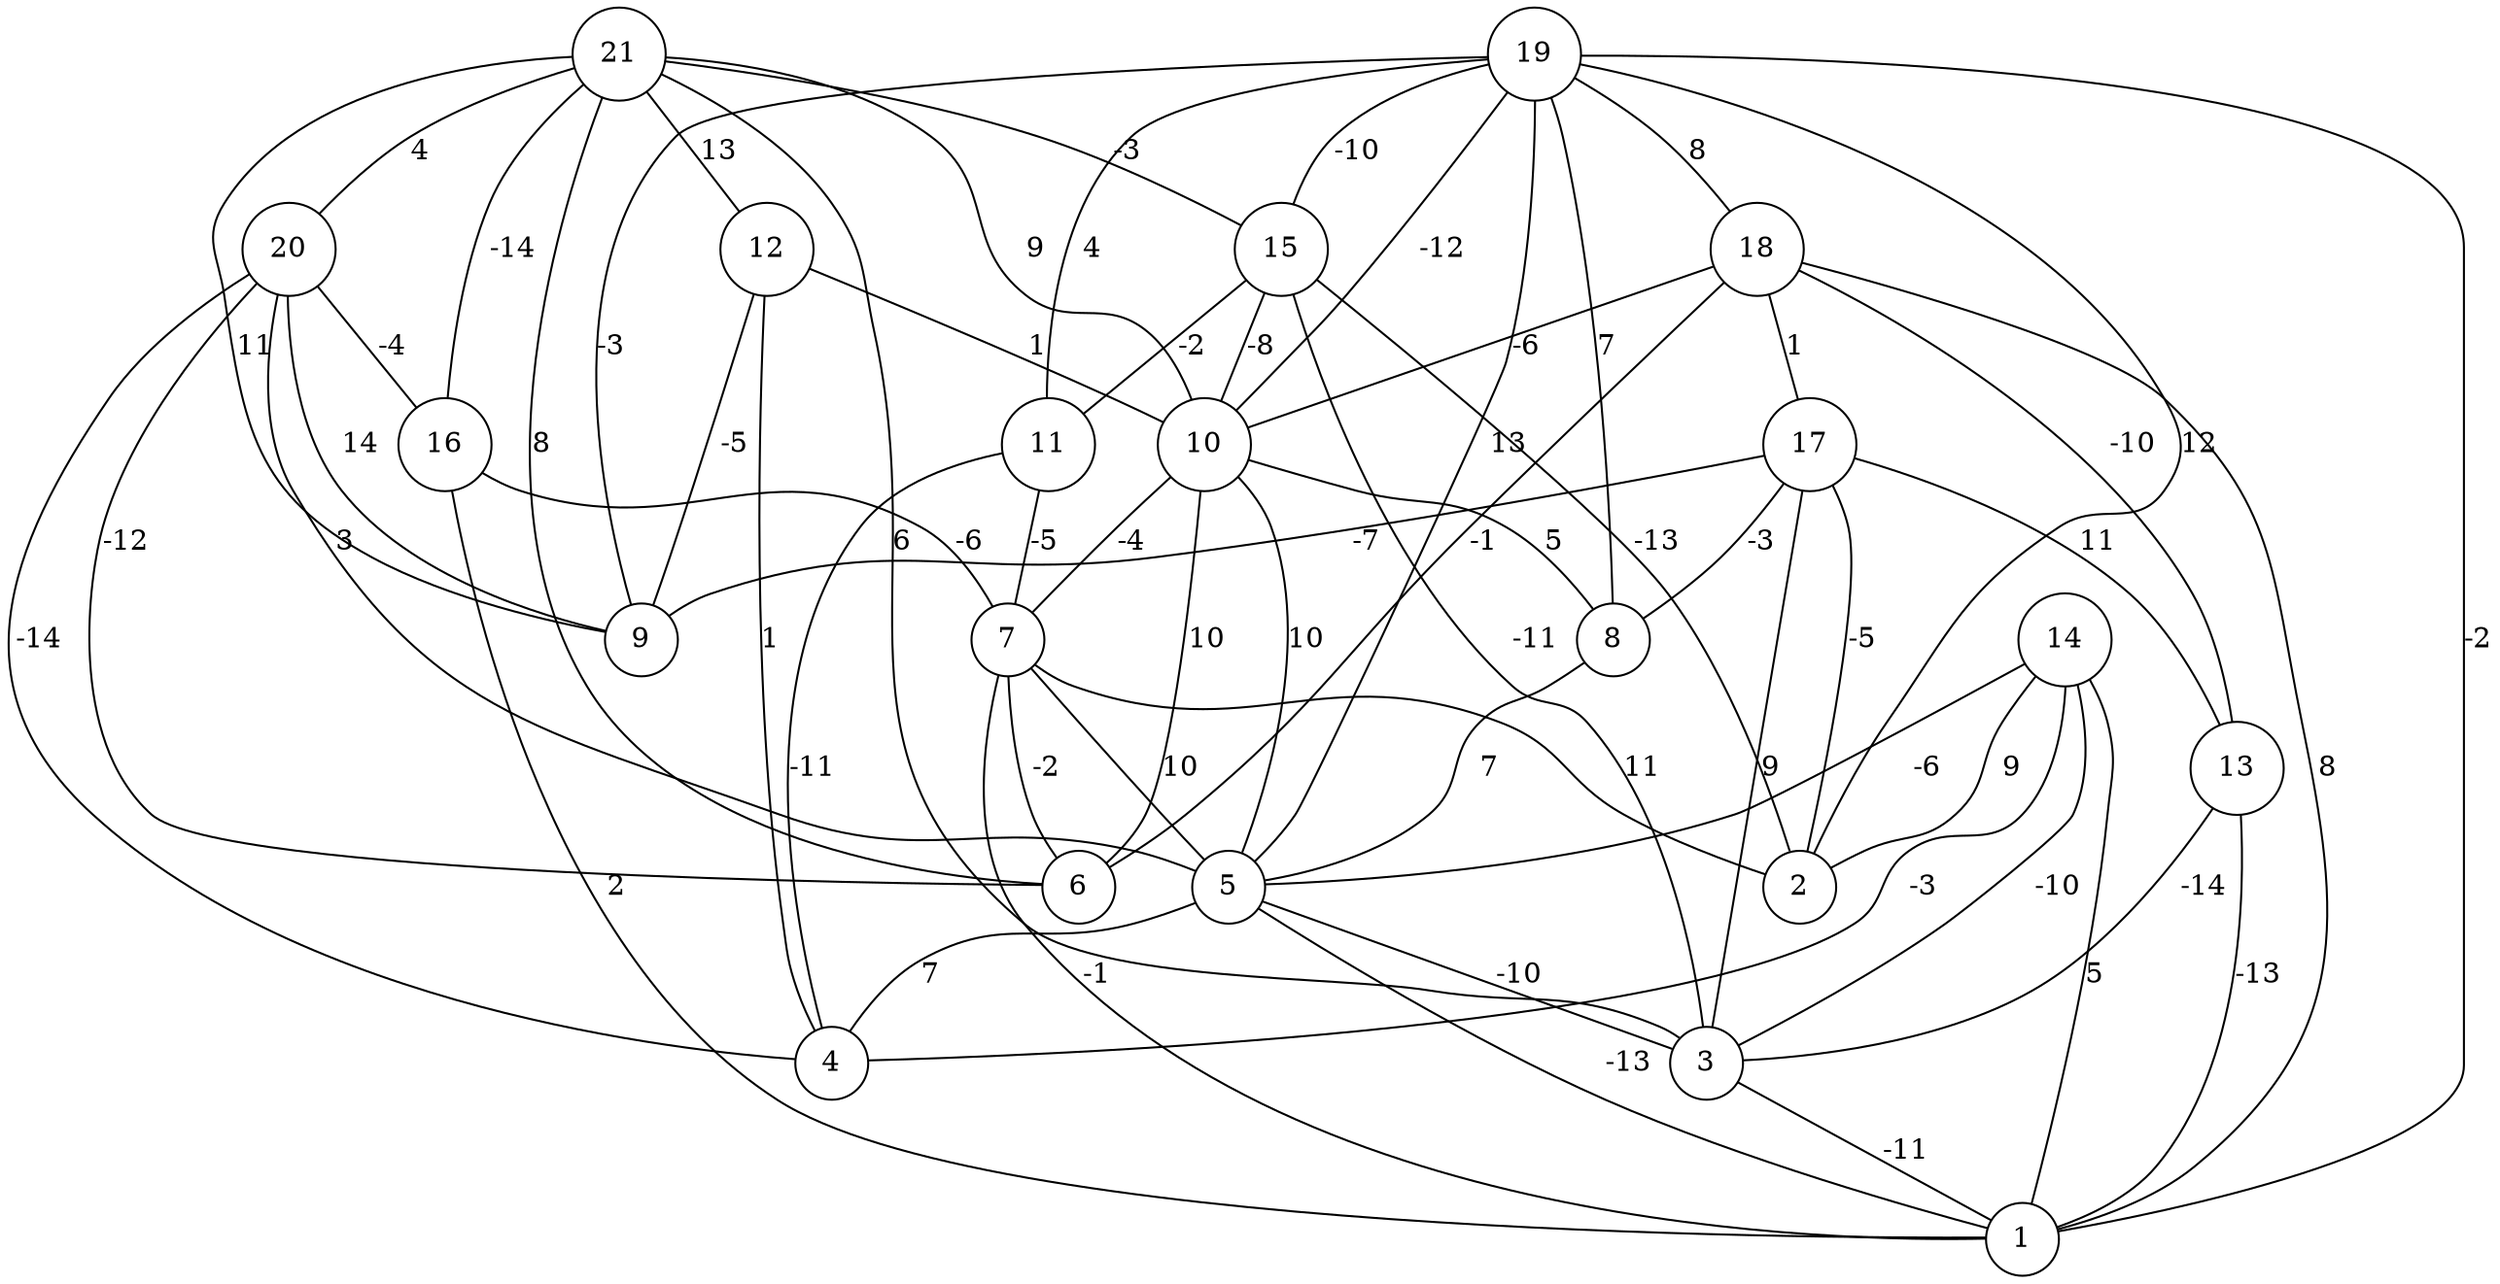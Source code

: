 graph { 
	 fontname="Helvetica,Arial,sans-serif" 
	 node [shape = circle]; 
	 21 -- 3 [label = "6"];
	 21 -- 6 [label = "8"];
	 21 -- 9 [label = "11"];
	 21 -- 10 [label = "9"];
	 21 -- 12 [label = "13"];
	 21 -- 15 [label = "-3"];
	 21 -- 16 [label = "-14"];
	 21 -- 20 [label = "4"];
	 20 -- 4 [label = "-14"];
	 20 -- 5 [label = "3"];
	 20 -- 6 [label = "-12"];
	 20 -- 9 [label = "14"];
	 20 -- 16 [label = "-4"];
	 19 -- 1 [label = "-2"];
	 19 -- 2 [label = "12"];
	 19 -- 5 [label = "13"];
	 19 -- 8 [label = "7"];
	 19 -- 9 [label = "-3"];
	 19 -- 10 [label = "-12"];
	 19 -- 11 [label = "4"];
	 19 -- 15 [label = "-10"];
	 19 -- 18 [label = "8"];
	 18 -- 1 [label = "8"];
	 18 -- 6 [label = "-1"];
	 18 -- 10 [label = "-6"];
	 18 -- 13 [label = "-10"];
	 18 -- 17 [label = "1"];
	 17 -- 2 [label = "-5"];
	 17 -- 3 [label = "9"];
	 17 -- 8 [label = "-3"];
	 17 -- 9 [label = "-7"];
	 17 -- 13 [label = "11"];
	 16 -- 1 [label = "2"];
	 16 -- 7 [label = "-6"];
	 15 -- 2 [label = "-13"];
	 15 -- 3 [label = "-11"];
	 15 -- 10 [label = "-8"];
	 15 -- 11 [label = "-2"];
	 14 -- 1 [label = "5"];
	 14 -- 2 [label = "9"];
	 14 -- 3 [label = "-10"];
	 14 -- 4 [label = "-3"];
	 14 -- 5 [label = "-6"];
	 13 -- 1 [label = "-13"];
	 13 -- 3 [label = "-14"];
	 12 -- 4 [label = "1"];
	 12 -- 9 [label = "-5"];
	 12 -- 10 [label = "1"];
	 11 -- 4 [label = "-11"];
	 11 -- 7 [label = "-5"];
	 10 -- 5 [label = "10"];
	 10 -- 6 [label = "10"];
	 10 -- 7 [label = "-4"];
	 10 -- 8 [label = "5"];
	 8 -- 5 [label = "7"];
	 7 -- 1 [label = "-1"];
	 7 -- 2 [label = "11"];
	 7 -- 5 [label = "10"];
	 7 -- 6 [label = "-2"];
	 5 -- 1 [label = "-13"];
	 5 -- 3 [label = "-10"];
	 5 -- 4 [label = "7"];
	 3 -- 1 [label = "-11"];
	 1;
	 2;
	 3;
	 4;
	 5;
	 6;
	 7;
	 8;
	 9;
	 10;
	 11;
	 12;
	 13;
	 14;
	 15;
	 16;
	 17;
	 18;
	 19;
	 20;
	 21;
}
